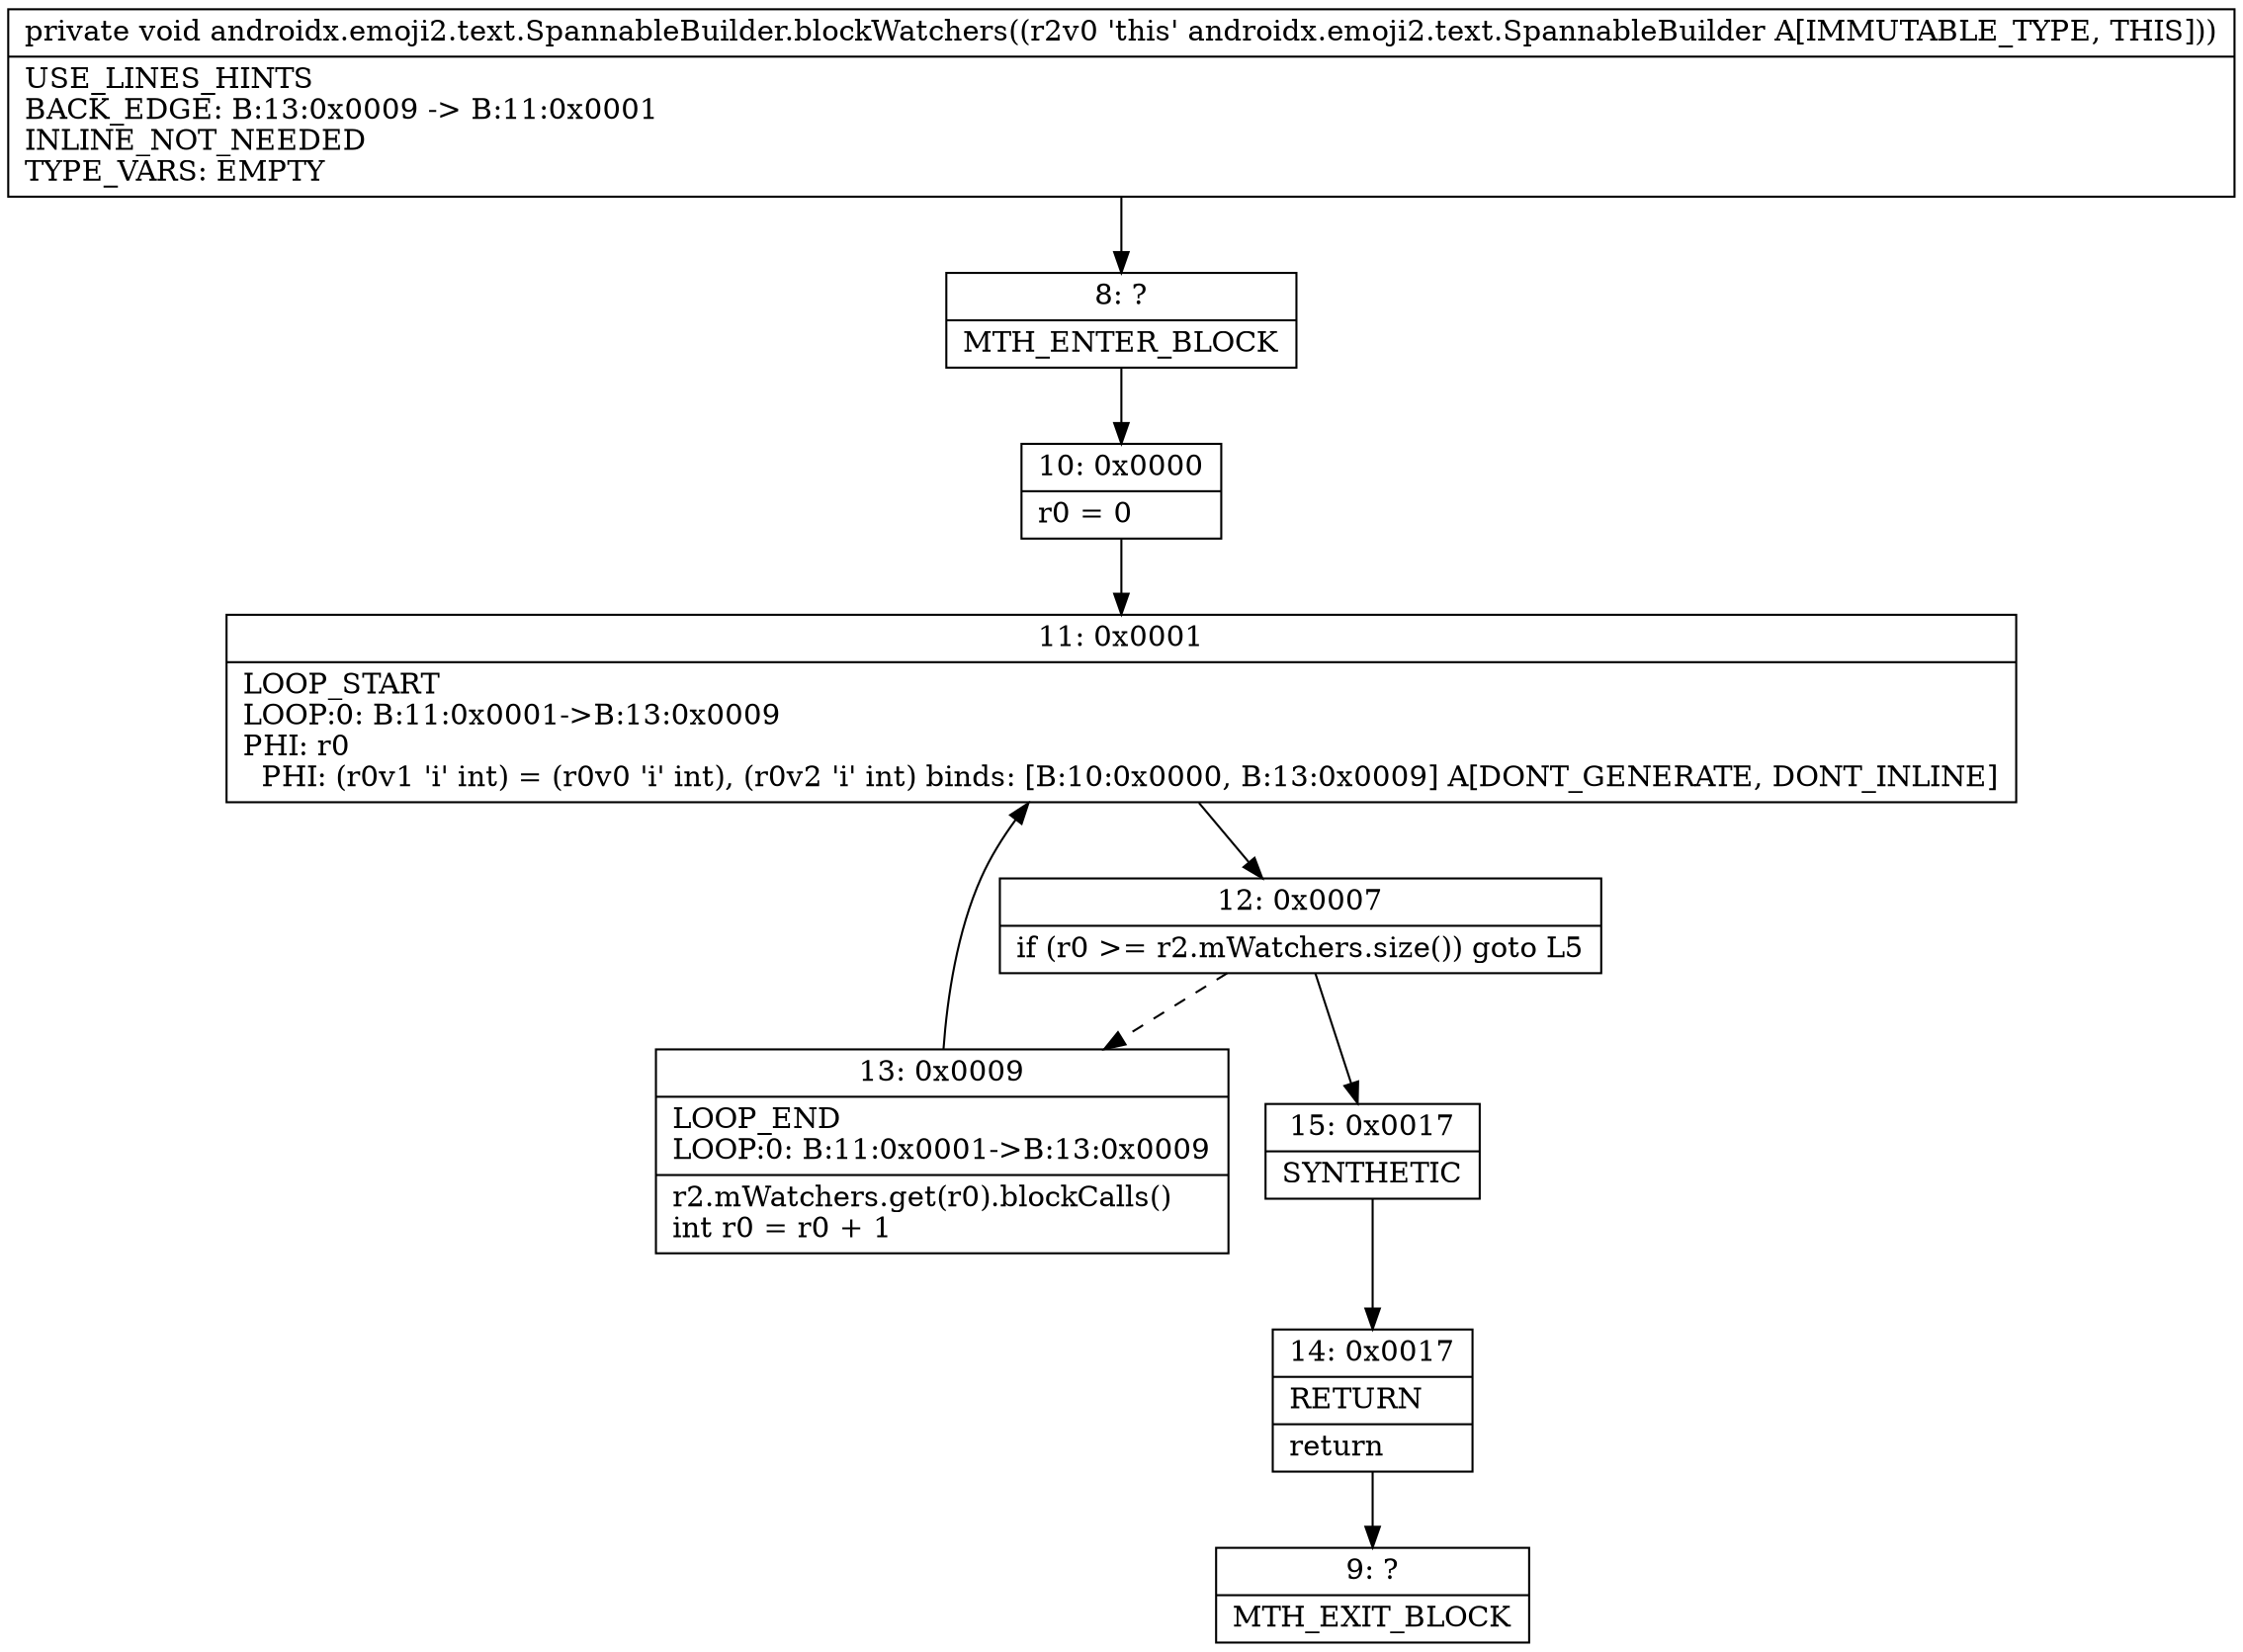 digraph "CFG forandroidx.emoji2.text.SpannableBuilder.blockWatchers()V" {
Node_8 [shape=record,label="{8\:\ ?|MTH_ENTER_BLOCK\l}"];
Node_10 [shape=record,label="{10\:\ 0x0000|r0 = 0\l}"];
Node_11 [shape=record,label="{11\:\ 0x0001|LOOP_START\lLOOP:0: B:11:0x0001\-\>B:13:0x0009\lPHI: r0 \l  PHI: (r0v1 'i' int) = (r0v0 'i' int), (r0v2 'i' int) binds: [B:10:0x0000, B:13:0x0009] A[DONT_GENERATE, DONT_INLINE]\l}"];
Node_12 [shape=record,label="{12\:\ 0x0007|if (r0 \>= r2.mWatchers.size()) goto L5\l}"];
Node_13 [shape=record,label="{13\:\ 0x0009|LOOP_END\lLOOP:0: B:11:0x0001\-\>B:13:0x0009\l|r2.mWatchers.get(r0).blockCalls()\lint r0 = r0 + 1\l}"];
Node_15 [shape=record,label="{15\:\ 0x0017|SYNTHETIC\l}"];
Node_14 [shape=record,label="{14\:\ 0x0017|RETURN\l|return\l}"];
Node_9 [shape=record,label="{9\:\ ?|MTH_EXIT_BLOCK\l}"];
MethodNode[shape=record,label="{private void androidx.emoji2.text.SpannableBuilder.blockWatchers((r2v0 'this' androidx.emoji2.text.SpannableBuilder A[IMMUTABLE_TYPE, THIS]))  | USE_LINES_HINTS\lBACK_EDGE: B:13:0x0009 \-\> B:11:0x0001\lINLINE_NOT_NEEDED\lTYPE_VARS: EMPTY\l}"];
MethodNode -> Node_8;Node_8 -> Node_10;
Node_10 -> Node_11;
Node_11 -> Node_12;
Node_12 -> Node_13[style=dashed];
Node_12 -> Node_15;
Node_13 -> Node_11;
Node_15 -> Node_14;
Node_14 -> Node_9;
}

